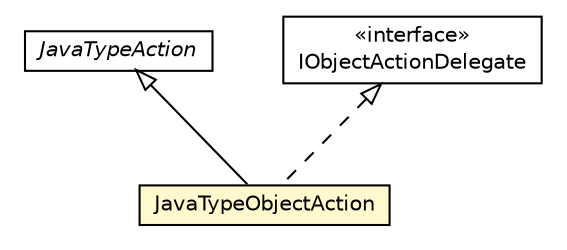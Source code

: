 #!/usr/local/bin/dot
#
# Class diagram 
# Generated by UMLGraph version 5.1 (http://www.umlgraph.org/)
#

digraph G {
	edge [fontname="Helvetica",fontsize=10,labelfontname="Helvetica",labelfontsize=10];
	node [fontname="Helvetica",fontsize=10,shape=plaintext];
	nodesep=0.25;
	ranksep=0.5;
	// net.sf.commonclipse.popup.actions.JavaTypeObjectAction
	c256 [label=<<table title="net.sf.commonclipse.popup.actions.JavaTypeObjectAction" border="0" cellborder="1" cellspacing="0" cellpadding="2" port="p" bgcolor="lemonChiffon" href="./JavaTypeObjectAction.html">
		<tr><td><table border="0" cellspacing="0" cellpadding="1">
<tr><td align="center" balign="center"> JavaTypeObjectAction </td></tr>
		</table></td></tr>
		</table>>, fontname="Helvetica", fontcolor="black", fontsize=10.0];
	// net.sf.commonclipse.popup.actions.JavaTypeAction
	c257 [label=<<table title="net.sf.commonclipse.popup.actions.JavaTypeAction" border="0" cellborder="1" cellspacing="0" cellpadding="2" port="p" href="./JavaTypeAction.html">
		<tr><td><table border="0" cellspacing="0" cellpadding="1">
<tr><td align="center" balign="center"><font face="Helvetica-Oblique"> JavaTypeAction </font></td></tr>
		</table></td></tr>
		</table>>, fontname="Helvetica", fontcolor="black", fontsize=10.0];
	//net.sf.commonclipse.popup.actions.JavaTypeObjectAction extends net.sf.commonclipse.popup.actions.JavaTypeAction
	c257:p -> c256:p [dir=back,arrowtail=empty];
	//net.sf.commonclipse.popup.actions.JavaTypeObjectAction implements org.eclipse.ui.IObjectActionDelegate
	c265:p -> c256:p [dir=back,arrowtail=empty,style=dashed];
	// org.eclipse.ui.IObjectActionDelegate
	c265 [label=<<table title="org.eclipse.ui.IObjectActionDelegate" border="0" cellborder="1" cellspacing="0" cellpadding="2" port="p" href="http://java.sun.com/j2se/1.4.2/docs/api/org/eclipse/ui/IObjectActionDelegate.html">
		<tr><td><table border="0" cellspacing="0" cellpadding="1">
<tr><td align="center" balign="center"> &#171;interface&#187; </td></tr>
<tr><td align="center" balign="center"> IObjectActionDelegate </td></tr>
		</table></td></tr>
		</table>>, fontname="Helvetica", fontcolor="black", fontsize=10.0];
}

